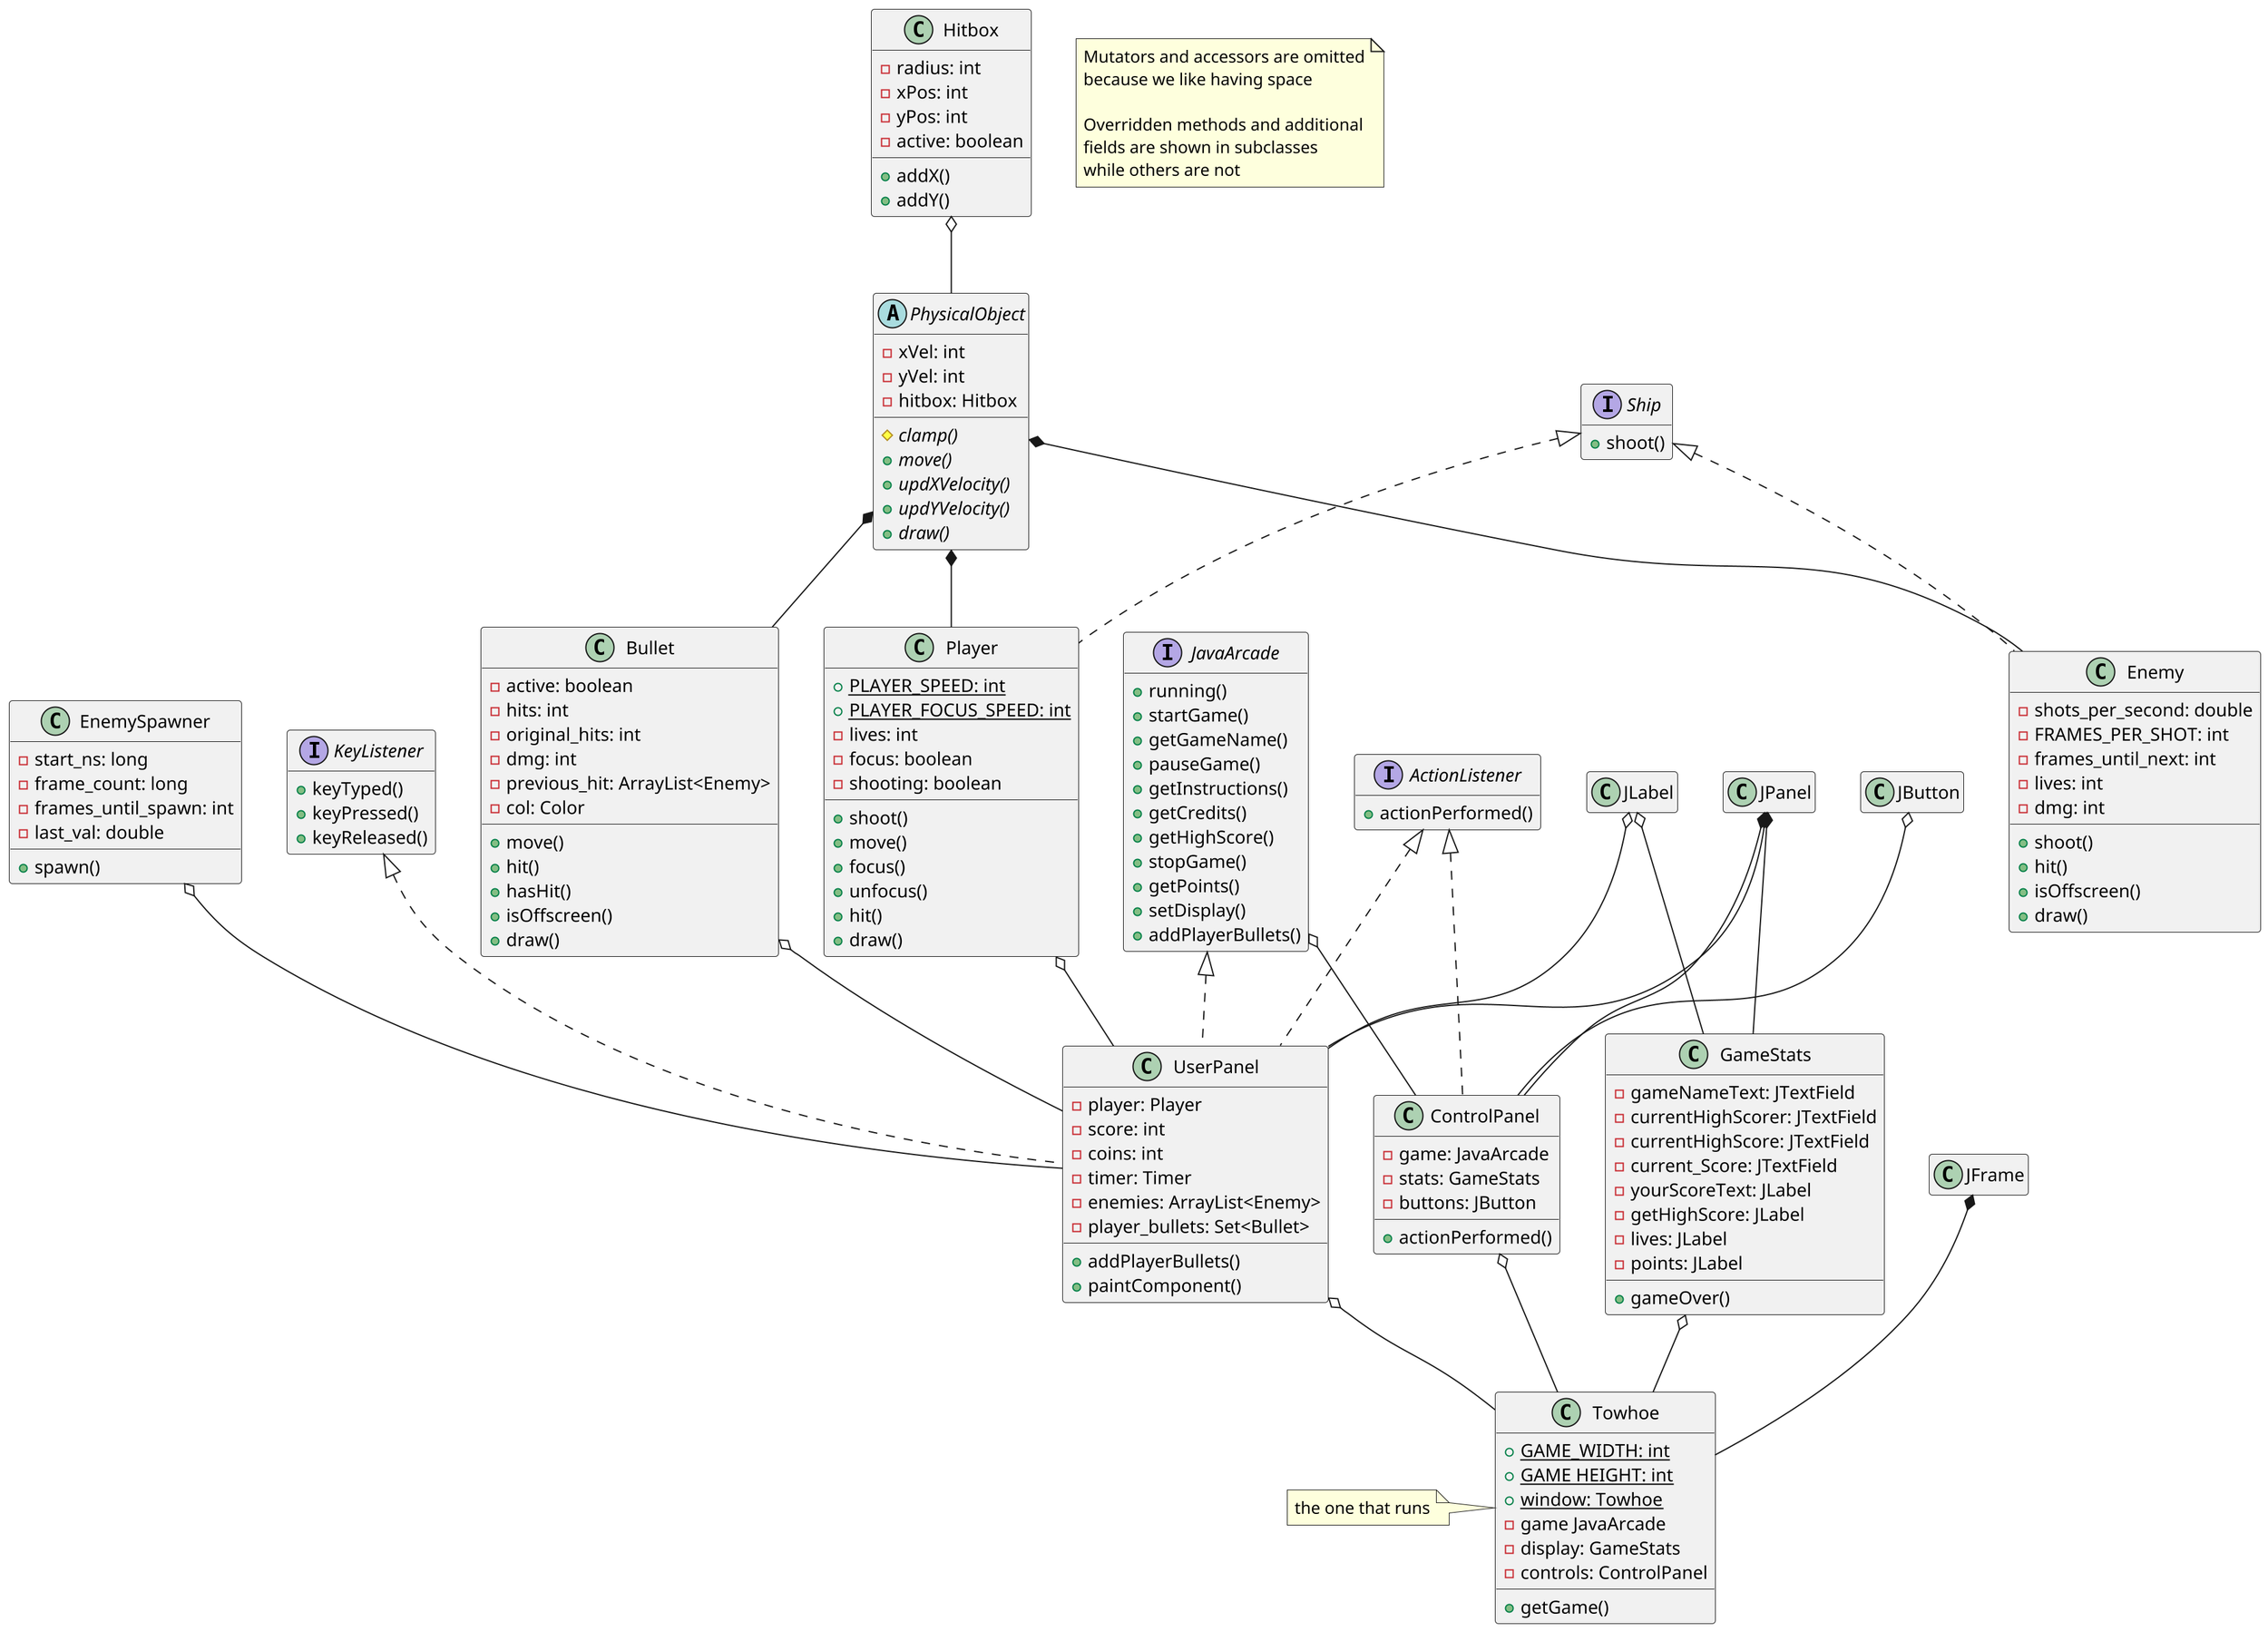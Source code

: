 Exported into an image using PlantUML
https://www.codeproject.com/Articles/1278703/UML-Made-Easy-with-PlantUML-VS-Code
https://www.lucidchart.com/pages/uml-class-diagram
https://plantuml.com/class-diagram

CHEAT SHEET:
Extension <|--	
Composition *--	
Aggregation o--

Class01 *-- "many" Class02 

@startuml Towhoe 6
scale 2
note "Mutators and accessors are omitted\nbecause we like having space\n\nOverridden methods and additional\nfields are shown in subclasses\nwhile others are not" as N1
' Hitbox and dependencies
class Hitbox {
    -radius: int
    -xPos: int 
    -yPos: int
    -active: boolean
    +addX()    
    +addY()
}
' PhysicalObject and dependencies
abstract PhysicalObject {
    -xVel: int
    -yVel: int
    -hitbox: Hitbox
    {abstract} #clamp()
    {abstract} +move()
    {abstract} +updXVelocity()
    {abstract} +updYVelocity()
    {abstract} +draw()
}
Hitbox  o-- PhysicalObject  

' Bullet and dependencies
class Bullet {
    -active: boolean
    -hits: int
    -original_hits: int
    -dmg: int
    -previous_hit: ArrayList<Enemy>
    -col: Color
    +move()
    +hit()
    +hasHit()
    +isOffscreen()
    +draw()
    
}
PhysicalObject *--  Bullet   

' Player and dependencies
interface Ship {
    +shoot()
}
hide Ship fields

class Player {
    {static} +PLAYER_SPEED: int
    {static} +PLAYER_FOCUS_SPEED: int
    -lives: int
    -focus: boolean 
    -shooting: boolean 
    +shoot()
    +move()
    +focus()
    +unfocus()
    +hit()
    +draw()
}
PhysicalObject  *--     Player  
Ship            <|..    Player  

' Enemy and dependencies
class Enemy {
    -shots_per_second: double
    -FRAMES_PER_SHOT: int
    -frames_until_next: int
    -lives: int
    -dmg: int
    +shoot()
    +hit()
    +isOffscreen()
    +draw()
}
PhysicalObject  *--     Enemy   
Ship            <|..    Enemy   

' UserPanel and dependencies
class EnemySpawner {
    -start_ns: long
    -frame_count: long
    -frames_until_spawn: int
    -last_val: double
    +spawn()
}

interface JavaArcade {
    +running()
    +startGame()
    +getGameName()
    +pauseGame()
    +getInstructions()
    +getCredits()
    +getHighScore()
    +stopGame()
    +getPoints()
    +setDisplay()
    +addPlayerBullets()
}
hide JavaArcade fields

interface KeyListener{
    +keyTyped()
    +keyPressed()
    +keyReleased()
}
hide KeyListener fields

interface ActionListener {
    +actionPerformed()
}
hide ActionListener fields

class JPanel
hide JPanel fields
hide JPanel methods

class JLabel
hide JLabel fields
hide JLabel methods

class UserPanel {
    -player: Player
    -score: int
    -coins: int
    -timer: Timer
    -enemies: ArrayList<Enemy>
    -player_bullets: Set<Bullet>
    +addPlayerBullets()
    +paintComponent()
}
KeyListener     <|..    UserPanel   
ActionListener  <|..    UserPanel   
JavaArcade      <|..    UserPanel   
JPanel          *--     UserPanel   
Player          o--     UserPanel   
Bullet          o--     UserPanel   
JLabel          o--     UserPanel 
EnemySpawner    o--     UserPanel  

' GameStats and dependencies
class GameStats {
    -gameNameText: JTextField
    -currentHighScorer: JTextField
    -currentHighScore: JTextField
    -current_Score: JTextField
    -yourScoreText: JLabel
    -getHighScore: JLabel
    -lives: JLabel
    -points: JLabel
    +gameOver()
}
JPanel          *--     GameStats   
JLabel          o--     GameStats  

class JButton
hide JButton fields
hide JButton methods

' ControlPanel and dependencies
class ControlPanel {
    -game: JavaArcade
    -stats: GameStats
    -buttons: JButton
    +actionPerformed()
}
ActionListener  <|..    ControlPanel   
JPanel          *--     ControlPanel
JavaArcade      o--     ControlPanel
JButton         o--     ControlPanel

' Towhoe and dependencies
class JFrame
hide JFrame fields
hide JFrame methods

class Towhoe {
    +{static} GAME_WIDTH: int
    +{static} GAME HEIGHT: int
    +{static} window: Towhoe
    -game JavaArcade
    -display: GameStats
    -controls: ControlPanel
    +getGame()
}
JFrame          *--     Towhoe      
UserPanel       o--     Towhoe      
GameStats       o--     Towhoe      
ControlPanel    o--     Towhoe      
note left       : the one that runs

@enduml